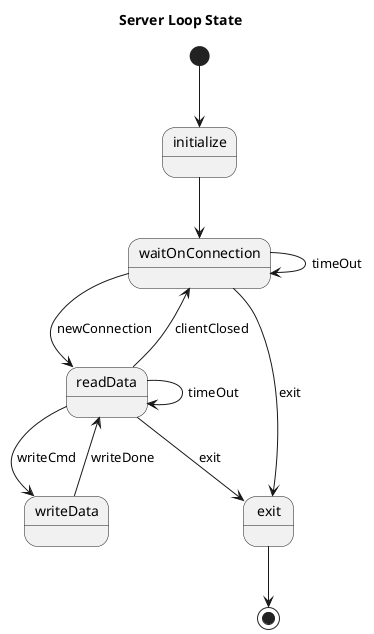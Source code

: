 @startuml

title Server Loop State
[*] --> initialize

initialize -down-> waitOnConnection

waitOnConnection -> waitOnConnection : timeOut
waitOnConnection -down-> readData : newConnection

readData -> waitOnConnection : clientClosed

readData -> readData : timeOut

readData -down-> writeData : writeCmd

writeData -> readData : writeDone

readData -down-> exit : exit

waitOnConnection -> exit : exit

exit --> [*]


@enduml
